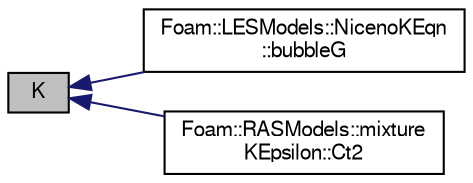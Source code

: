 digraph "K"
{
  bgcolor="transparent";
  edge [fontname="FreeSans",fontsize="10",labelfontname="FreeSans",labelfontsize="10"];
  node [fontname="FreeSans",fontsize="10",shape=record];
  rankdir="LR";
  Node26 [label="K",height=0.2,width=0.4,color="black", fillcolor="grey75", style="filled", fontcolor="black"];
  Node26 -> Node27 [dir="back",color="midnightblue",fontsize="10",style="solid",fontname="FreeSans"];
  Node27 [label="Foam::LESModels::NicenoKEqn\l::bubbleG",height=0.2,width=0.4,color="black",URL="$a31170.html#a627e30c80dd2737d19b4c4163b766488"];
  Node26 -> Node28 [dir="back",color="midnightblue",fontsize="10",style="solid",fontname="FreeSans"];
  Node28 [label="Foam::RASModels::mixture\lKEpsilon::Ct2",height=0.2,width=0.4,color="black",URL="$a31190.html#a2025b7aa290d9718fd3ec3836b8638ad"];
}
